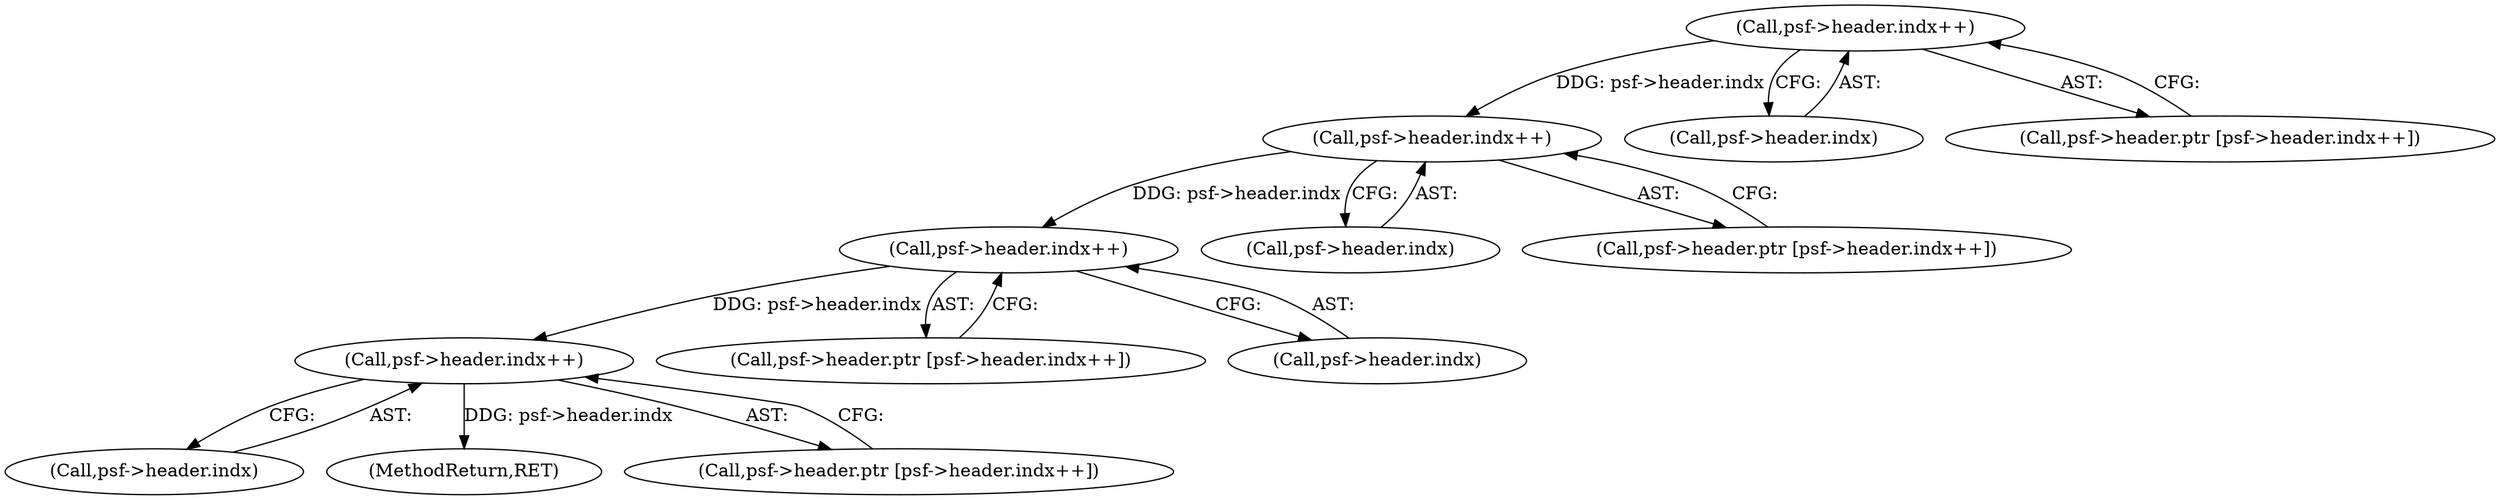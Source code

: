 digraph "0_libsndfile_708e996c87c5fae77b104ccfeb8f6db784c32074_12@pointer" {
"1000126" [label="(Call,psf->header.indx++)"];
"1000112" [label="(Call,psf->header.indx++)"];
"1000142" [label="(Call,psf->header.indx++)"];
"1000158" [label="(Call,psf->header.indx++)"];
"1000127" [label="(Call,psf->header.indx)"];
"1000159" [label="(Call,psf->header.indx)"];
"1000113" [label="(Call,psf->header.indx)"];
"1000167" [label="(MethodReturn,RET)"];
"1000120" [label="(Call,psf->header.ptr [psf->header.indx++])"];
"1000112" [label="(Call,psf->header.indx++)"];
"1000142" [label="(Call,psf->header.indx++)"];
"1000136" [label="(Call,psf->header.ptr [psf->header.indx++])"];
"1000143" [label="(Call,psf->header.indx)"];
"1000152" [label="(Call,psf->header.ptr [psf->header.indx++])"];
"1000158" [label="(Call,psf->header.indx++)"];
"1000126" [label="(Call,psf->header.indx++)"];
"1000106" [label="(Call,psf->header.ptr [psf->header.indx++])"];
"1000126" -> "1000120"  [label="AST: "];
"1000126" -> "1000127"  [label="CFG: "];
"1000127" -> "1000126"  [label="AST: "];
"1000120" -> "1000126"  [label="CFG: "];
"1000112" -> "1000126"  [label="DDG: psf->header.indx"];
"1000126" -> "1000142"  [label="DDG: psf->header.indx"];
"1000112" -> "1000106"  [label="AST: "];
"1000112" -> "1000113"  [label="CFG: "];
"1000113" -> "1000112"  [label="AST: "];
"1000106" -> "1000112"  [label="CFG: "];
"1000142" -> "1000136"  [label="AST: "];
"1000142" -> "1000143"  [label="CFG: "];
"1000143" -> "1000142"  [label="AST: "];
"1000136" -> "1000142"  [label="CFG: "];
"1000142" -> "1000158"  [label="DDG: psf->header.indx"];
"1000158" -> "1000152"  [label="AST: "];
"1000158" -> "1000159"  [label="CFG: "];
"1000159" -> "1000158"  [label="AST: "];
"1000152" -> "1000158"  [label="CFG: "];
"1000158" -> "1000167"  [label="DDG: psf->header.indx"];
}
